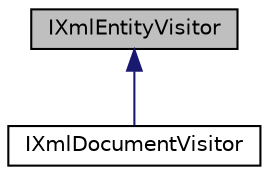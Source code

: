 digraph "IXmlEntityVisitor"
{
 // LATEX_PDF_SIZE
  edge [fontname="Helvetica",fontsize="10",labelfontname="Helvetica",labelfontsize="10"];
  node [fontname="Helvetica",fontsize="10",shape=record];
  Node1 [label="IXmlEntityVisitor",height=0.2,width=0.4,color="black", fillcolor="grey75", style="filled", fontcolor="black",tooltip="Visit xml entity."];
  Node1 -> Node2 [dir="back",color="midnightblue",fontsize="10",style="solid",fontname="Helvetica"];
  Node2 [label="IXmlDocumentVisitor",height=0.2,width=0.4,color="black", fillcolor="white", style="filled",URL="$classIXmlDocumentVisitor.html",tooltip="Xml document visitor."];
}
